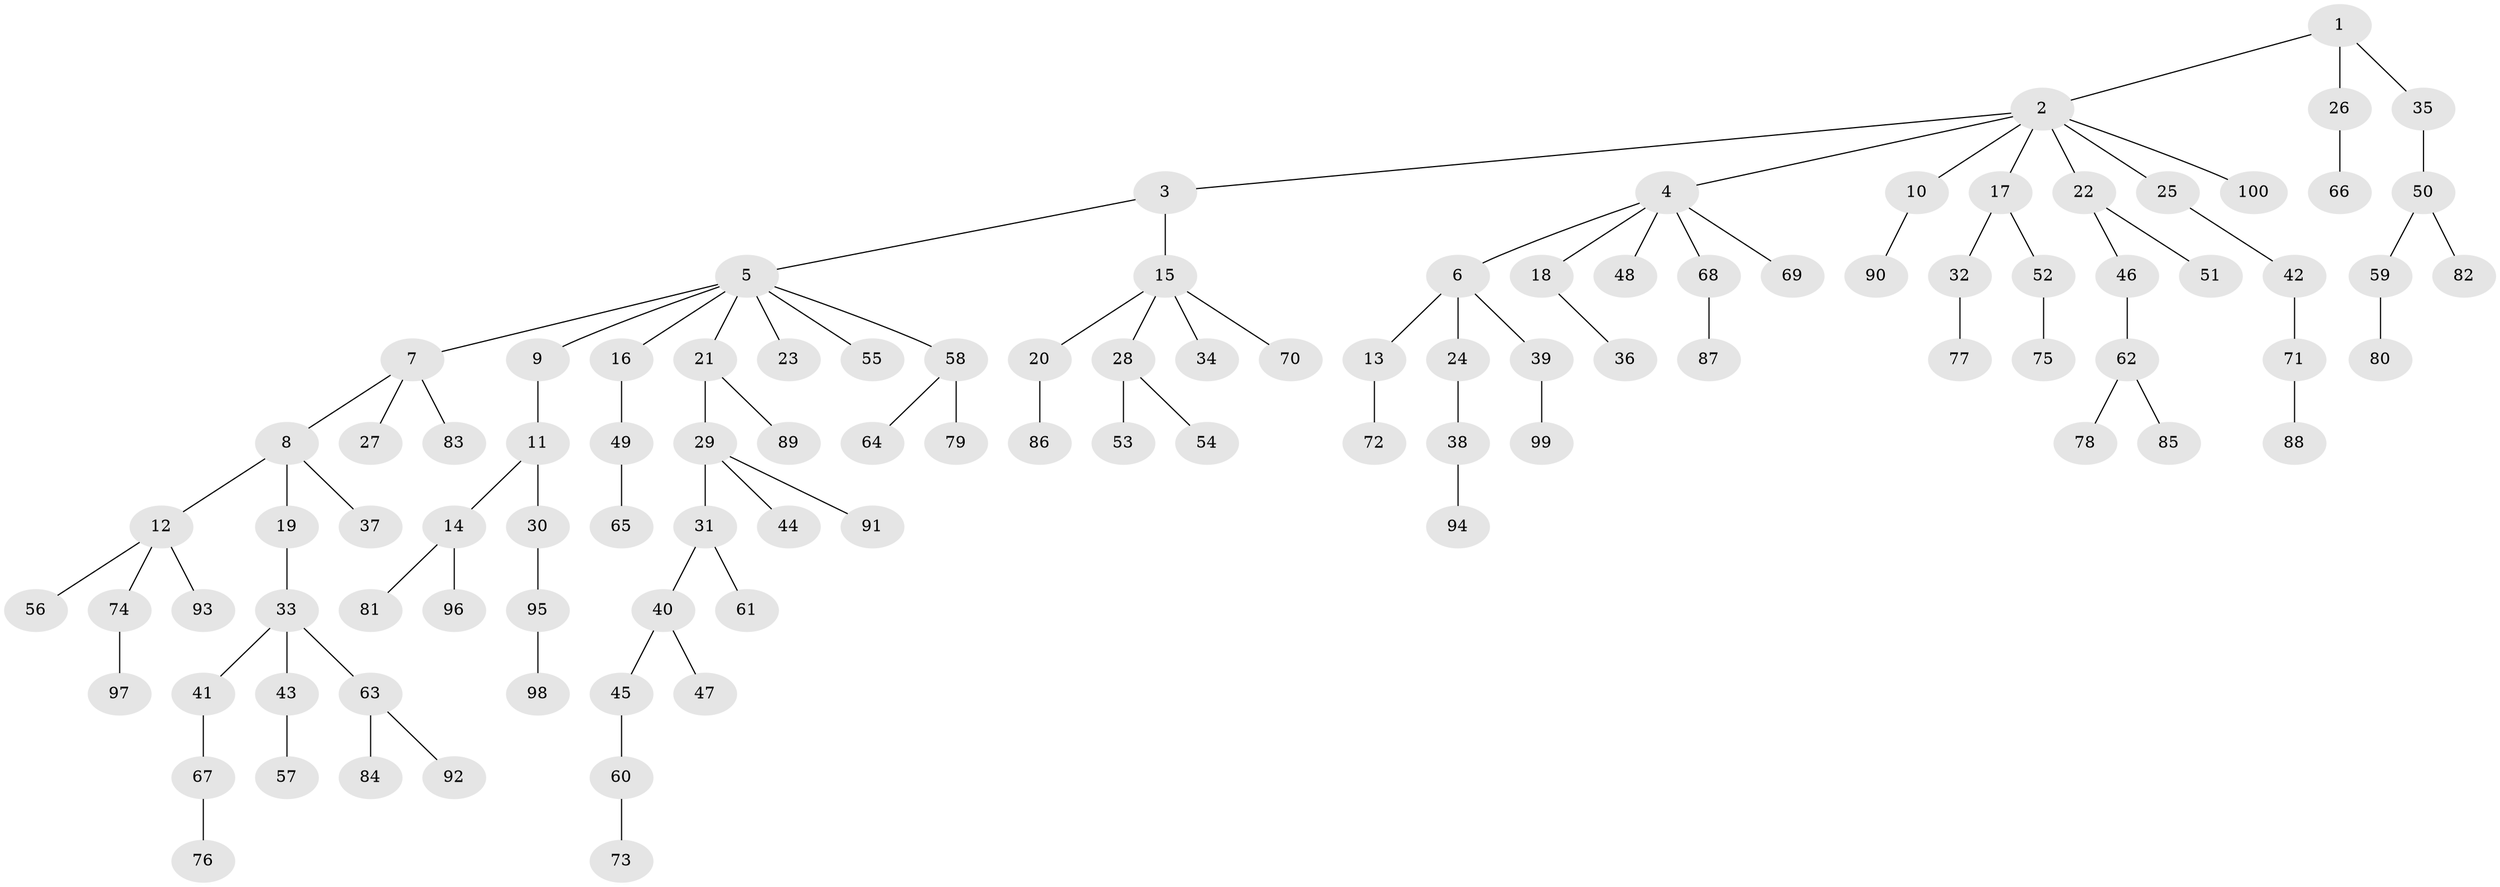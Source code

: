 // Generated by graph-tools (version 1.1) at 2025/11/02/21/25 10:11:10]
// undirected, 100 vertices, 99 edges
graph export_dot {
graph [start="1"]
  node [color=gray90,style=filled];
  1;
  2;
  3;
  4;
  5;
  6;
  7;
  8;
  9;
  10;
  11;
  12;
  13;
  14;
  15;
  16;
  17;
  18;
  19;
  20;
  21;
  22;
  23;
  24;
  25;
  26;
  27;
  28;
  29;
  30;
  31;
  32;
  33;
  34;
  35;
  36;
  37;
  38;
  39;
  40;
  41;
  42;
  43;
  44;
  45;
  46;
  47;
  48;
  49;
  50;
  51;
  52;
  53;
  54;
  55;
  56;
  57;
  58;
  59;
  60;
  61;
  62;
  63;
  64;
  65;
  66;
  67;
  68;
  69;
  70;
  71;
  72;
  73;
  74;
  75;
  76;
  77;
  78;
  79;
  80;
  81;
  82;
  83;
  84;
  85;
  86;
  87;
  88;
  89;
  90;
  91;
  92;
  93;
  94;
  95;
  96;
  97;
  98;
  99;
  100;
  1 -- 2;
  1 -- 26;
  1 -- 35;
  2 -- 3;
  2 -- 4;
  2 -- 10;
  2 -- 17;
  2 -- 22;
  2 -- 25;
  2 -- 100;
  3 -- 5;
  3 -- 15;
  4 -- 6;
  4 -- 18;
  4 -- 48;
  4 -- 68;
  4 -- 69;
  5 -- 7;
  5 -- 9;
  5 -- 16;
  5 -- 21;
  5 -- 23;
  5 -- 55;
  5 -- 58;
  6 -- 13;
  6 -- 24;
  6 -- 39;
  7 -- 8;
  7 -- 27;
  7 -- 83;
  8 -- 12;
  8 -- 19;
  8 -- 37;
  9 -- 11;
  10 -- 90;
  11 -- 14;
  11 -- 30;
  12 -- 56;
  12 -- 74;
  12 -- 93;
  13 -- 72;
  14 -- 81;
  14 -- 96;
  15 -- 20;
  15 -- 28;
  15 -- 34;
  15 -- 70;
  16 -- 49;
  17 -- 32;
  17 -- 52;
  18 -- 36;
  19 -- 33;
  20 -- 86;
  21 -- 29;
  21 -- 89;
  22 -- 46;
  22 -- 51;
  24 -- 38;
  25 -- 42;
  26 -- 66;
  28 -- 53;
  28 -- 54;
  29 -- 31;
  29 -- 44;
  29 -- 91;
  30 -- 95;
  31 -- 40;
  31 -- 61;
  32 -- 77;
  33 -- 41;
  33 -- 43;
  33 -- 63;
  35 -- 50;
  38 -- 94;
  39 -- 99;
  40 -- 45;
  40 -- 47;
  41 -- 67;
  42 -- 71;
  43 -- 57;
  45 -- 60;
  46 -- 62;
  49 -- 65;
  50 -- 59;
  50 -- 82;
  52 -- 75;
  58 -- 64;
  58 -- 79;
  59 -- 80;
  60 -- 73;
  62 -- 78;
  62 -- 85;
  63 -- 84;
  63 -- 92;
  67 -- 76;
  68 -- 87;
  71 -- 88;
  74 -- 97;
  95 -- 98;
}
